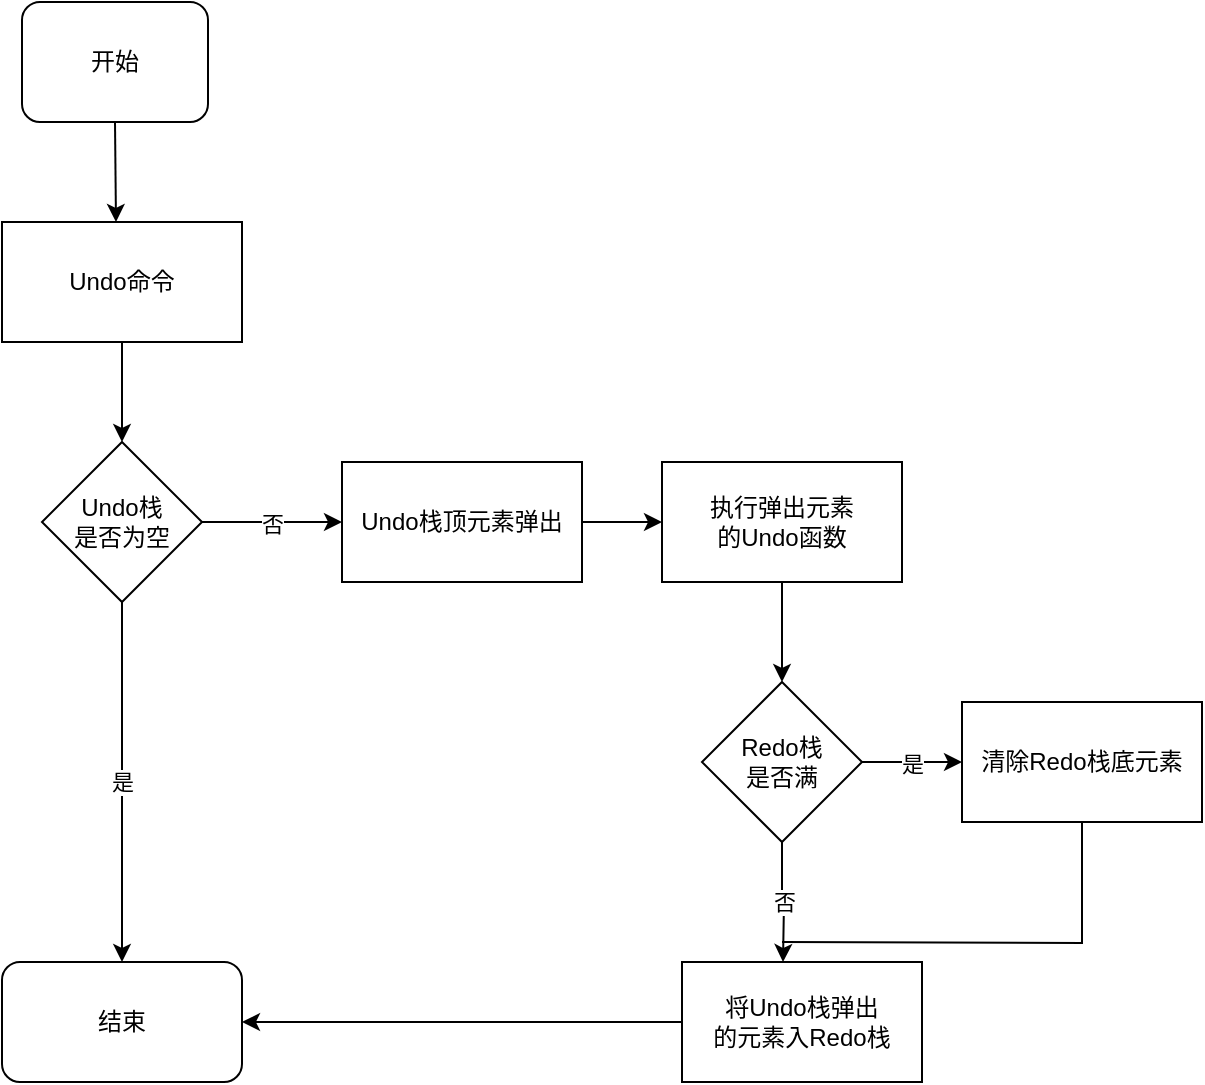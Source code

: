 <mxfile version="21.1.1" type="github">
  <diagram name="第 1 页" id="H2VsTCnGVWqTWxB8TVlh">
    <mxGraphModel dx="2117" dy="580" grid="1" gridSize="10" guides="1" tooltips="1" connect="1" arrows="1" fold="1" page="1" pageScale="1" pageWidth="827" pageHeight="1169" math="0" shadow="0">
      <root>
        <mxCell id="0" />
        <mxCell id="1" parent="0" />
        <mxCell id="sITHpButN_qVvpifIUiE-1" value="开始" style="rounded=1;whiteSpace=wrap;html=1;" vertex="1" parent="1">
          <mxGeometry x="-500" y="600" width="93" height="60" as="geometry" />
        </mxCell>
        <mxCell id="sITHpButN_qVvpifIUiE-2" value="" style="endArrow=classic;html=1;rounded=0;exitX=0.5;exitY=1;exitDx=0;exitDy=0;" edge="1" parent="1" source="sITHpButN_qVvpifIUiE-1">
          <mxGeometry width="50" height="50" relative="1" as="geometry">
            <mxPoint x="-420" y="740" as="sourcePoint" />
            <mxPoint x="-453" y="710" as="targetPoint" />
          </mxGeometry>
        </mxCell>
        <mxCell id="sITHpButN_qVvpifIUiE-3" value="Undo命令" style="rounded=0;whiteSpace=wrap;html=1;" vertex="1" parent="1">
          <mxGeometry x="-510" y="710" width="120" height="60" as="geometry" />
        </mxCell>
        <mxCell id="sITHpButN_qVvpifIUiE-4" value="" style="endArrow=classic;html=1;rounded=0;exitX=0.5;exitY=1;exitDx=0;exitDy=0;" edge="1" parent="1" source="sITHpButN_qVvpifIUiE-3">
          <mxGeometry width="50" height="50" relative="1" as="geometry">
            <mxPoint x="-450" y="830" as="sourcePoint" />
            <mxPoint x="-450" y="820" as="targetPoint" />
          </mxGeometry>
        </mxCell>
        <mxCell id="sITHpButN_qVvpifIUiE-5" value="否" style="edgeStyle=orthogonalEdgeStyle;rounded=0;orthogonalLoop=1;jettySize=auto;html=1;exitX=1;exitY=0.5;exitDx=0;exitDy=0;" edge="1" parent="1" source="sITHpButN_qVvpifIUiE-7">
          <mxGeometry relative="1" as="geometry">
            <mxPoint x="-340" y="860" as="targetPoint" />
          </mxGeometry>
        </mxCell>
        <mxCell id="sITHpButN_qVvpifIUiE-6" value="是" style="edgeStyle=orthogonalEdgeStyle;rounded=0;orthogonalLoop=1;jettySize=auto;html=1;exitX=0.5;exitY=1;exitDx=0;exitDy=0;entryX=0.5;entryY=0;entryDx=0;entryDy=0;" edge="1" parent="1" source="sITHpButN_qVvpifIUiE-7" target="sITHpButN_qVvpifIUiE-8">
          <mxGeometry relative="1" as="geometry" />
        </mxCell>
        <mxCell id="sITHpButN_qVvpifIUiE-7" value="Undo栈&lt;br&gt;是否为空" style="rhombus;whiteSpace=wrap;html=1;" vertex="1" parent="1">
          <mxGeometry x="-490" y="820" width="80" height="80" as="geometry" />
        </mxCell>
        <mxCell id="sITHpButN_qVvpifIUiE-8" value="结束" style="rounded=1;whiteSpace=wrap;html=1;" vertex="1" parent="1">
          <mxGeometry x="-510" y="1080" width="120" height="60" as="geometry" />
        </mxCell>
        <mxCell id="sITHpButN_qVvpifIUiE-9" value="Undo栈顶元素弹出" style="rounded=0;whiteSpace=wrap;html=1;" vertex="1" parent="1">
          <mxGeometry x="-340" y="830" width="120" height="60" as="geometry" />
        </mxCell>
        <mxCell id="sITHpButN_qVvpifIUiE-10" value="" style="endArrow=classic;html=1;rounded=0;exitX=1;exitY=0.5;exitDx=0;exitDy=0;" edge="1" parent="1" source="sITHpButN_qVvpifIUiE-9">
          <mxGeometry width="50" height="50" relative="1" as="geometry">
            <mxPoint x="-160" y="910" as="sourcePoint" />
            <mxPoint x="-180" y="860" as="targetPoint" />
          </mxGeometry>
        </mxCell>
        <mxCell id="sITHpButN_qVvpifIUiE-11" value="执行弹出元素&lt;br&gt;的Undo函数" style="rounded=0;whiteSpace=wrap;html=1;" vertex="1" parent="1">
          <mxGeometry x="-180" y="830" width="120" height="60" as="geometry" />
        </mxCell>
        <mxCell id="sITHpButN_qVvpifIUiE-12" value="是" style="edgeStyle=orthogonalEdgeStyle;rounded=0;orthogonalLoop=1;jettySize=auto;html=1;exitX=1;exitY=0.5;exitDx=0;exitDy=0;" edge="1" parent="1" source="sITHpButN_qVvpifIUiE-14">
          <mxGeometry relative="1" as="geometry">
            <mxPoint x="-30" y="980" as="targetPoint" />
          </mxGeometry>
        </mxCell>
        <mxCell id="sITHpButN_qVvpifIUiE-13" value="否" style="edgeStyle=orthogonalEdgeStyle;rounded=0;orthogonalLoop=1;jettySize=auto;html=1;exitX=0.5;exitY=1;exitDx=0;exitDy=0;" edge="1" parent="1" source="sITHpButN_qVvpifIUiE-14">
          <mxGeometry relative="1" as="geometry">
            <mxPoint x="-119.5" y="1080" as="targetPoint" />
          </mxGeometry>
        </mxCell>
        <mxCell id="sITHpButN_qVvpifIUiE-14" value="Redo栈&lt;br&gt;是否满" style="rhombus;whiteSpace=wrap;html=1;" vertex="1" parent="1">
          <mxGeometry x="-160" y="940" width="80" height="80" as="geometry" />
        </mxCell>
        <mxCell id="sITHpButN_qVvpifIUiE-15" value="清除Redo栈底元素" style="rounded=0;whiteSpace=wrap;html=1;" vertex="1" parent="1">
          <mxGeometry x="-30" y="950" width="120" height="60" as="geometry" />
        </mxCell>
        <mxCell id="sITHpButN_qVvpifIUiE-16" value="将Undo栈弹出&lt;br&gt;的元素入Redo栈" style="rounded=0;whiteSpace=wrap;html=1;" vertex="1" parent="1">
          <mxGeometry x="-170" y="1080" width="120" height="60" as="geometry" />
        </mxCell>
        <mxCell id="sITHpButN_qVvpifIUiE-17" value="" style="endArrow=none;html=1;rounded=0;entryX=0.5;entryY=1;entryDx=0;entryDy=0;edgeStyle=orthogonalEdgeStyle;" edge="1" parent="1" target="sITHpButN_qVvpifIUiE-15">
          <mxGeometry width="50" height="50" relative="1" as="geometry">
            <mxPoint x="-120" y="1070" as="sourcePoint" />
            <mxPoint x="50" y="1040" as="targetPoint" />
          </mxGeometry>
        </mxCell>
        <mxCell id="sITHpButN_qVvpifIUiE-18" value="" style="endArrow=classic;html=1;rounded=0;exitX=0.5;exitY=1;exitDx=0;exitDy=0;" edge="1" parent="1" source="sITHpButN_qVvpifIUiE-11" target="sITHpButN_qVvpifIUiE-14">
          <mxGeometry width="50" height="50" relative="1" as="geometry">
            <mxPoint x="-280" y="980" as="sourcePoint" />
            <mxPoint x="-230" y="930" as="targetPoint" />
          </mxGeometry>
        </mxCell>
        <mxCell id="sITHpButN_qVvpifIUiE-19" value="" style="endArrow=classic;html=1;rounded=0;exitX=0;exitY=0.5;exitDx=0;exitDy=0;entryX=1;entryY=0.5;entryDx=0;entryDy=0;" edge="1" parent="1" source="sITHpButN_qVvpifIUiE-16" target="sITHpButN_qVvpifIUiE-8">
          <mxGeometry width="50" height="50" relative="1" as="geometry">
            <mxPoint x="-330" y="1110" as="sourcePoint" />
            <mxPoint x="-280" y="1060" as="targetPoint" />
          </mxGeometry>
        </mxCell>
      </root>
    </mxGraphModel>
  </diagram>
</mxfile>
